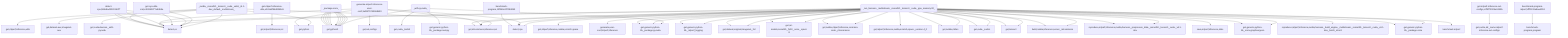 graph TD
    app-mlperf-inference,d775cac873ee4231_(_nvidia,_resnet50,_tensorrt,_cuda,_valid,_r4.1-dev_default,_multistream_) --> detect,os
    get-sys-utils-cm,bc90993277e84b8e --> detect,os
    app-mlperf-inference,d775cac873ee4231_(_nvidia,_resnet50,_tensorrt,_cuda,_valid,_r4.1-dev_default,_multistream_) --> get,python
    app-mlperf-inference,d775cac873ee4231_(_nvidia,_resnet50,_tensorrt,_cuda,_valid,_r4.1-dev_default,_multistream_) --> get,mlcommons,inference,src
    get-mlperf-inference-utils,e341e5f86d8342e5 --> get,mlperf,inference,src
    app-mlperf-inference,d775cac873ee4231_(_nvidia,_resnet50,_tensorrt,_cuda,_valid,_r4.1-dev_default,_multistream_) --> get,mlperf,inference,utils
    app-mlperf-inference,d775cac873ee4231_(_nvidia,_resnet50,_tensorrt,_cuda,_valid,_r4.1-dev_default,_multistream_) --> get,dataset-aux,imagenet-aux
    get-cuda-devices,7a3ede4d3558427a_(_with-pycuda_) --> get,cuda,_toolkit
    get-cuda-devices,7a3ede4d3558427a_(_with-pycuda_) --> get,python3
    get-generic-python-lib,94b62a682bc44791_(_package.pycuda_) --> get,python3
    get-cuda-devices,7a3ede4d3558427a_(_with-pycuda_) --> get,generic-python-lib,_package.pycuda
    get-generic-python-lib,94b62a682bc44791_(_package.numpy_) --> get,python3
    get-cuda-devices,7a3ede4d3558427a_(_with-pycuda_) --> get,generic-python-lib,_package.numpy
    app-mlperf-inference,d775cac873ee4231_(_nvidia,_resnet50,_tensorrt,_cuda,_valid,_r4.1-dev_default,_multistream_) --> get,cuda-devices,_with-pycuda
    app-mlperf-inference-nvidia,bc3b17fb430f4732_(_run_harness,_multistream,_resnet50,_tensorrt,_cuda,_gpu_memory.32_) --> detect,os
    detect-cpu,586c8a43320142f7 --> detect,os
    app-mlperf-inference-nvidia,bc3b17fb430f4732_(_run_harness,_multistream,_resnet50,_tensorrt,_cuda,_gpu_memory.32_) --> detect,cpu
    get-sys-utils-cm,bc90993277e84b8e --> detect,os
    app-mlperf-inference-nvidia,bc3b17fb430f4732_(_run_harness,_multistream,_resnet50,_tensorrt,_cuda,_gpu_memory.32_) --> get,mlperf,inference,nvidia,scratch,space
    get-generic-python-lib,94b62a682bc44791_(_mlperf_logging_) --> get,python3
    app-mlperf-inference-nvidia,bc3b17fb430f4732_(_run_harness,_multistream,_resnet50,_tensorrt,_cuda,_gpu_memory.32_) --> get,generic-python-lib,_mlperf_logging
    app-mlperf-inference-nvidia,bc3b17fb430f4732_(_run_harness,_multistream,_resnet50,_tensorrt,_cuda,_gpu_memory.32_) --> get,dataset,original,imagenet,_full
    app-mlperf-inference-nvidia,bc3b17fb430f4732_(_run_harness,_multistream,_resnet50,_tensorrt,_cuda,_gpu_memory.32_) --> get,ml-model,resnet50,_fp32,_onnx,_opset-8
    app-mlperf-inference-nvidia,bc3b17fb430f4732_(_run_harness,_multistream,_resnet50,_tensorrt,_cuda,_gpu_memory.32_) --> get,mlcommons,inference,src
    app-mlperf-inference-nvidia,bc3b17fb430f4732_(_run_harness,_multistream,_resnet50,_tensorrt,_cuda,_gpu_memory.32_) --> get,nvidia,mlperf,inference,common-code,_mlcommons
    generate-mlperf-inference-user-conf,3af4475745964b93 --> detect,os
    detect-cpu,586c8a43320142f7 --> detect,os
    generate-mlperf-inference-user-conf,3af4475745964b93 --> detect,cpu
    generate-mlperf-inference-user-conf,3af4475745964b93 --> get,python
    generate-mlperf-inference-user-conf,3af4475745964b93 --> get,mlcommons,inference,src
    get-mlperf-inference-sut-configs,c2fbf72009e2445b --> get,cache,dir,_name.mlperf-inference-sut-configs
    generate-mlperf-inference-user-conf,3af4475745964b93 --> get,sut,configs
    app-mlperf-inference-nvidia,bc3b17fb430f4732_(_run_harness,_multistream,_resnet50,_tensorrt,_cuda,_gpu_memory.32_) --> generate,user-conf,mlperf,inference
    get-generic-python-lib,94b62a682bc44791_(_package.pycuda_) --> get,python3
    app-mlperf-inference-nvidia,bc3b17fb430f4732_(_run_harness,_multistream,_resnet50,_tensorrt,_cuda,_gpu_memory.32_) --> get,generic-python-lib,_package.pycuda
    app-mlperf-inference-nvidia,bc3b17fb430f4732_(_run_harness,_multistream,_resnet50,_tensorrt,_cuda,_gpu_memory.32_) --> get,nvidia,mitten
    app-mlperf-inference-nvidia,bc3b17fb430f4732_(_run_harness,_multistream,_resnet50,_tensorrt,_cuda,_gpu_memory.32_) --> get,cuda,_cudnn
    app-mlperf-inference-nvidia,bc3b17fb430f4732_(_run_harness,_multistream,_resnet50,_tensorrt,_cuda,_gpu_memory.32_) --> get,tensorrt
    app-mlperf-inference-nvidia,bc3b17fb430f4732_(_run_harness,_multistream,_resnet50,_tensorrt,_cuda,_gpu_memory.32_) --> build,nvidia,inference,server,_mlcommons
    app-mlperf-inference-nvidia,bc3b17fb430f4732_(_build_engine,_multistream,_resnet50,_tensorrt,_cuda,_v4.1-dev,_batch_size.8_) --> detect,os
    detect-cpu,586c8a43320142f7 --> detect,os
    app-mlperf-inference-nvidia,bc3b17fb430f4732_(_build_engine,_multistream,_resnet50,_tensorrt,_cuda,_v4.1-dev,_batch_size.8_) --> detect,cpu
    get-sys-utils-cm,bc90993277e84b8e --> detect,os
    app-mlperf-inference-nvidia,bc3b17fb430f4732_(_build_engine,_multistream,_resnet50,_tensorrt,_cuda,_v4.1-dev,_batch_size.8_) --> get,mlperf,inference,nvidia,scratch,space,_version.4_0
    get-generic-python-lib,94b62a682bc44791_(_mlperf_logging_) --> get,python3
    app-mlperf-inference-nvidia,bc3b17fb430f4732_(_build_engine,_multistream,_resnet50,_tensorrt,_cuda,_v4.1-dev,_batch_size.8_) --> get,generic-python-lib,_mlperf_logging
    app-mlperf-inference-nvidia,bc3b17fb430f4732_(_build_engine,_multistream,_resnet50,_tensorrt,_cuda,_v4.1-dev,_batch_size.8_) --> get,dataset,original,imagenet,_full
    app-mlperf-inference-nvidia,bc3b17fb430f4732_(_build_engine,_multistream,_resnet50,_tensorrt,_cuda,_v4.1-dev,_batch_size.8_) --> get,ml-model,resnet50,_fp32,_onnx,_opset-8
    app-mlperf-inference-nvidia,bc3b17fb430f4732_(_build_engine,_multistream,_resnet50,_tensorrt,_cuda,_v4.1-dev,_batch_size.8_) --> get,mlcommons,inference,src
    app-mlperf-inference-nvidia,bc3b17fb430f4732_(_build_engine,_multistream,_resnet50,_tensorrt,_cuda,_v4.1-dev,_batch_size.8_) --> get,nvidia,mlperf,inference,common-code,_mlcommons
    get-generic-python-lib,94b62a682bc44791_(_package.pycuda_) --> get,python3
    app-mlperf-inference-nvidia,bc3b17fb430f4732_(_build_engine,_multistream,_resnet50,_tensorrt,_cuda,_v4.1-dev,_batch_size.8_) --> get,generic-python-lib,_package.pycuda
    app-mlperf-inference-nvidia,bc3b17fb430f4732_(_build_engine,_multistream,_resnet50,_tensorrt,_cuda,_v4.1-dev,_batch_size.8_) --> get,nvidia,mitten
    app-mlperf-inference-nvidia,bc3b17fb430f4732_(_build_engine,_multistream,_resnet50,_tensorrt,_cuda,_v4.1-dev,_batch_size.8_) --> get,cuda,_cudnn
    app-mlperf-inference-nvidia,bc3b17fb430f4732_(_build_engine,_multistream,_resnet50,_tensorrt,_cuda,_v4.1-dev,_batch_size.8_) --> get,tensorrt
    app-mlperf-inference-nvidia,bc3b17fb430f4732_(_build_engine,_multistream,_resnet50,_tensorrt,_cuda,_v4.1-dev,_batch_size.8_) --> build,nvidia,inference,server,_mlcommons
    app-mlperf-inference-nvidia,bc3b17fb430f4732_(_build_engine,_multistream,_resnet50,_tensorrt,_cuda,_v4.1-dev,_batch_size.8_) --> reproduce,mlperf,inference,nvidia,harness,_preprocess_data,_resnet50,_tensorrt,_cuda,_v4.1-dev
    get-generic-python-lib,94b62a682bc44791_(_onnx-graphsurgeon_) --> get,python3
    app-mlperf-inference-nvidia,bc3b17fb430f4732_(_build_engine,_multistream,_resnet50,_tensorrt,_cuda,_v4.1-dev,_batch_size.8_) --> get,generic-python-lib,_onnx-graphsurgeon
    get-generic-python-lib,94b62a682bc44791_(_package.onnx_) --> get,python3
    app-mlperf-inference-nvidia,bc3b17fb430f4732_(_build_engine,_multistream,_resnet50,_tensorrt,_cuda,_v4.1-dev,_batch_size.8_) --> get,generic-python-lib,_package.onnx
    app-mlperf-inference-nvidia,bc3b17fb430f4732_(_build_engine,_multistream,_resnet50,_tensorrt,_cuda,_v4.1-dev,_batch_size.8_) --> save,mlperf,inference,state
    app-mlperf-inference-nvidia,bc3b17fb430f4732_(_run_harness,_multistream,_resnet50,_tensorrt,_cuda,_gpu_memory.32_) --> reproduce,mlperf,inference,nvidia,harness,_build_engine,_multistream,_resnet50,_tensorrt,_cuda,_v4.1-dev,_batch_size.8
    app-mlperf-inference-nvidia,bc3b17fb430f4732_(_run_harness,_multistream,_resnet50,_tensorrt,_cuda,_gpu_memory.32_) --> reproduce,mlperf,inference,nvidia,harness,_preprocess_data,_resnet50,_tensorrt,_cuda,_v4.1-dev
    get-generic-python-lib,94b62a682bc44791_(_onnx-graphsurgeon_) --> get,python3
    app-mlperf-inference-nvidia,bc3b17fb430f4732_(_run_harness,_multistream,_resnet50,_tensorrt,_cuda,_gpu_memory.32_) --> get,generic-python-lib,_onnx-graphsurgeon
    get-generic-python-lib,94b62a682bc44791_(_package.onnx_) --> get,python3
    app-mlperf-inference-nvidia,bc3b17fb430f4732_(_run_harness,_multistream,_resnet50,_tensorrt,_cuda,_gpu_memory.32_) --> get,generic-python-lib,_package.onnx
    detect-cpu,586c8a43320142f7 --> detect,os
    benchmark-program,19f369ef47084895 --> detect,cpu
    benchmark-program-mlperf,cfff0132a8aa4018 --> benchmark-program,program
    app-mlperf-inference-nvidia,bc3b17fb430f4732_(_run_harness,_multistream,_resnet50,_tensorrt,_cuda,_gpu_memory.32_) --> benchmark-mlperf
